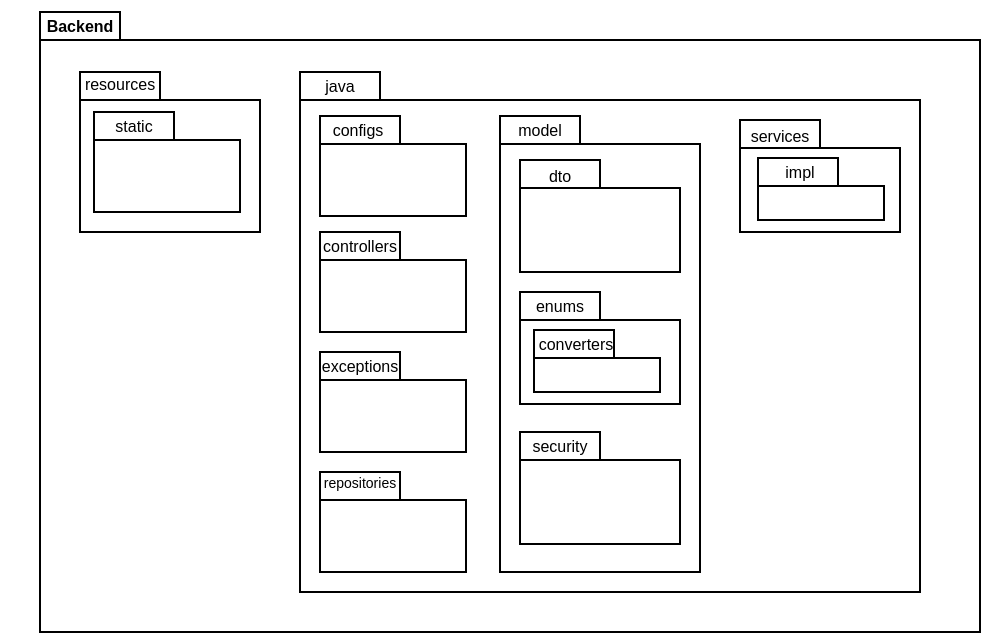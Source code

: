 <mxfile>
    <diagram id="KTk-9Rq9ZORcomYQStQh" name="Страница 1">
        <mxGraphModel dx="725" dy="430" grid="1" gridSize="10" guides="1" tooltips="1" connect="1" arrows="1" fold="1" page="1" pageScale="1" pageWidth="1169" pageHeight="827" math="0" shadow="0">
            <root>
                <mxCell id="0"/>
                <mxCell id="1" parent="0"/>
                <mxCell id="2" value="" style="shape=folder;fontStyle=1;spacingTop=10;tabWidth=40;tabHeight=14;tabPosition=left;html=1;" parent="1" vertex="1">
                    <mxGeometry x="22" y="17" width="470" height="310" as="geometry"/>
                </mxCell>
                <mxCell id="3" value="Backend" style="text;align=center;fontStyle=1;verticalAlign=middle;spacingLeft=3;spacingRight=3;strokeColor=none;rotatable=0;points=[[0,0.5],[1,0.5]];portConstraint=eastwest;fontSize=8;" parent="1" vertex="1">
                    <mxGeometry x="2" y="11" width="80" height="26" as="geometry"/>
                </mxCell>
                <mxCell id="35" value="" style="shape=folder;fontStyle=1;spacingTop=10;tabWidth=40;tabHeight=14;tabPosition=left;html=1;" vertex="1" parent="1">
                    <mxGeometry x="42" y="47" width="90" height="80" as="geometry"/>
                </mxCell>
                <mxCell id="36" value="resources" style="text;html=1;strokeColor=none;fillColor=none;align=center;verticalAlign=middle;whiteSpace=wrap;rounded=0;fontSize=8;" vertex="1" parent="1">
                    <mxGeometry x="32" y="38" width="60" height="30" as="geometry"/>
                </mxCell>
                <mxCell id="37" value="" style="shape=folder;fontStyle=1;spacingTop=10;tabWidth=40;tabHeight=14;tabPosition=left;html=1;" vertex="1" parent="1">
                    <mxGeometry x="49" y="67" width="73" height="50" as="geometry"/>
                </mxCell>
                <mxCell id="38" value="static" style="text;html=1;strokeColor=none;fillColor=none;align=center;verticalAlign=middle;whiteSpace=wrap;rounded=0;fontSize=8;" vertex="1" parent="1">
                    <mxGeometry x="39" y="59" width="60" height="30" as="geometry"/>
                </mxCell>
                <mxCell id="39" value="" style="shape=folder;fontStyle=1;spacingTop=10;tabWidth=40;tabHeight=14;tabPosition=left;html=1;" vertex="1" parent="1">
                    <mxGeometry x="152" y="47" width="310" height="260" as="geometry"/>
                </mxCell>
                <mxCell id="40" value="java" style="text;html=1;strokeColor=none;fillColor=none;align=center;verticalAlign=middle;whiteSpace=wrap;rounded=0;fontSize=8;" vertex="1" parent="1">
                    <mxGeometry x="142" y="39" width="60" height="30" as="geometry"/>
                </mxCell>
                <mxCell id="41" value="" style="shape=folder;fontStyle=1;spacingTop=10;tabWidth=40;tabHeight=14;tabPosition=left;html=1;" vertex="1" parent="1">
                    <mxGeometry x="162" y="69" width="73" height="50" as="geometry"/>
                </mxCell>
                <mxCell id="42" value="configs" style="text;html=1;strokeColor=none;fillColor=none;align=center;verticalAlign=middle;whiteSpace=wrap;rounded=0;fontSize=8;" vertex="1" parent="1">
                    <mxGeometry x="151" y="61" width="60" height="30" as="geometry"/>
                </mxCell>
                <mxCell id="43" value="" style="shape=folder;fontStyle=1;spacingTop=10;tabWidth=40;tabHeight=14;tabPosition=left;html=1;" vertex="1" parent="1">
                    <mxGeometry x="162" y="127" width="73" height="50" as="geometry"/>
                </mxCell>
                <mxCell id="44" value="controllers" style="text;html=1;strokeColor=none;fillColor=none;align=center;verticalAlign=middle;whiteSpace=wrap;rounded=0;fontSize=8;" vertex="1" parent="1">
                    <mxGeometry x="152" y="119" width="60" height="30" as="geometry"/>
                </mxCell>
                <mxCell id="45" value="" style="shape=folder;fontStyle=1;spacingTop=10;tabWidth=40;tabHeight=14;tabPosition=left;html=1;" vertex="1" parent="1">
                    <mxGeometry x="162" y="187" width="73" height="50" as="geometry"/>
                </mxCell>
                <mxCell id="46" value="exceptions" style="text;html=1;strokeColor=none;fillColor=none;align=center;verticalAlign=middle;whiteSpace=wrap;rounded=0;fontSize=8;" vertex="1" parent="1">
                    <mxGeometry x="152" y="179" width="60" height="30" as="geometry"/>
                </mxCell>
                <mxCell id="47" value="" style="shape=folder;fontStyle=1;spacingTop=10;tabWidth=40;tabHeight=14;tabPosition=left;html=1;" vertex="1" parent="1">
                    <mxGeometry x="252" y="69" width="100" height="228" as="geometry"/>
                </mxCell>
                <mxCell id="48" value="model" style="text;html=1;strokeColor=none;fillColor=none;align=center;verticalAlign=middle;whiteSpace=wrap;rounded=0;fontSize=8;" vertex="1" parent="1">
                    <mxGeometry x="242" y="61" width="60" height="30" as="geometry"/>
                </mxCell>
                <mxCell id="49" value="" style="shape=folder;fontStyle=1;spacingTop=10;tabWidth=40;tabHeight=14;tabPosition=left;html=1;" vertex="1" parent="1">
                    <mxGeometry x="262" y="91" width="80" height="56" as="geometry"/>
                </mxCell>
                <mxCell id="50" value="dto" style="text;html=1;strokeColor=none;fillColor=none;align=center;verticalAlign=middle;whiteSpace=wrap;rounded=0;fontSize=8;" vertex="1" parent="1">
                    <mxGeometry x="252" y="84" width="60" height="30" as="geometry"/>
                </mxCell>
                <mxCell id="51" value="" style="shape=folder;fontStyle=1;spacingTop=10;tabWidth=40;tabHeight=14;tabPosition=left;html=1;" vertex="1" parent="1">
                    <mxGeometry x="262" y="157" width="80" height="56" as="geometry"/>
                </mxCell>
                <mxCell id="52" value="enums" style="text;html=1;strokeColor=none;fillColor=none;align=center;verticalAlign=middle;whiteSpace=wrap;rounded=0;fontSize=8;" vertex="1" parent="1">
                    <mxGeometry x="252" y="149" width="60" height="30" as="geometry"/>
                </mxCell>
                <mxCell id="53" value="" style="shape=folder;fontStyle=1;spacingTop=10;tabWidth=40;tabHeight=14;tabPosition=left;html=1;" vertex="1" parent="1">
                    <mxGeometry x="269" y="176" width="63" height="31" as="geometry"/>
                </mxCell>
                <mxCell id="54" value="converters" style="text;html=1;strokeColor=none;fillColor=none;align=center;verticalAlign=middle;whiteSpace=wrap;rounded=0;fontSize=8;" vertex="1" parent="1">
                    <mxGeometry x="260" y="168" width="60" height="30" as="geometry"/>
                </mxCell>
                <mxCell id="55" value="" style="shape=folder;fontStyle=1;spacingTop=10;tabWidth=40;tabHeight=14;tabPosition=left;html=1;" vertex="1" parent="1">
                    <mxGeometry x="262" y="227" width="80" height="56" as="geometry"/>
                </mxCell>
                <mxCell id="56" value="security" style="text;html=1;strokeColor=none;fillColor=none;align=center;verticalAlign=middle;whiteSpace=wrap;rounded=0;fontSize=8;" vertex="1" parent="1">
                    <mxGeometry x="252" y="219" width="60" height="30" as="geometry"/>
                </mxCell>
                <mxCell id="58" value="" style="shape=folder;fontStyle=1;spacingTop=10;tabWidth=40;tabHeight=14;tabPosition=left;html=1;" vertex="1" parent="1">
                    <mxGeometry x="162" y="247" width="73" height="50" as="geometry"/>
                </mxCell>
                <mxCell id="59" value="repositories" style="text;html=1;strokeColor=none;fillColor=none;align=center;verticalAlign=middle;whiteSpace=wrap;rounded=0;fontSize=7;" vertex="1" parent="1">
                    <mxGeometry x="152" y="238" width="60" height="30" as="geometry"/>
                </mxCell>
                <mxCell id="60" value="" style="shape=folder;fontStyle=1;spacingTop=10;tabWidth=40;tabHeight=14;tabPosition=left;html=1;" vertex="1" parent="1">
                    <mxGeometry x="372" y="71" width="80" height="56" as="geometry"/>
                </mxCell>
                <mxCell id="61" value="services" style="text;html=1;strokeColor=none;fillColor=none;align=center;verticalAlign=middle;whiteSpace=wrap;rounded=0;fontSize=8;" vertex="1" parent="1">
                    <mxGeometry x="362" y="64" width="60" height="30" as="geometry"/>
                </mxCell>
                <mxCell id="62" value="" style="shape=folder;fontStyle=1;spacingTop=10;tabWidth=40;tabHeight=14;tabPosition=left;html=1;" vertex="1" parent="1">
                    <mxGeometry x="381" y="90" width="63" height="31" as="geometry"/>
                </mxCell>
                <mxCell id="63" value="impl" style="text;html=1;strokeColor=none;fillColor=none;align=center;verticalAlign=middle;whiteSpace=wrap;rounded=0;fontSize=8;" vertex="1" parent="1">
                    <mxGeometry x="372" y="82" width="60" height="30" as="geometry"/>
                </mxCell>
            </root>
        </mxGraphModel>
    </diagram>
</mxfile>